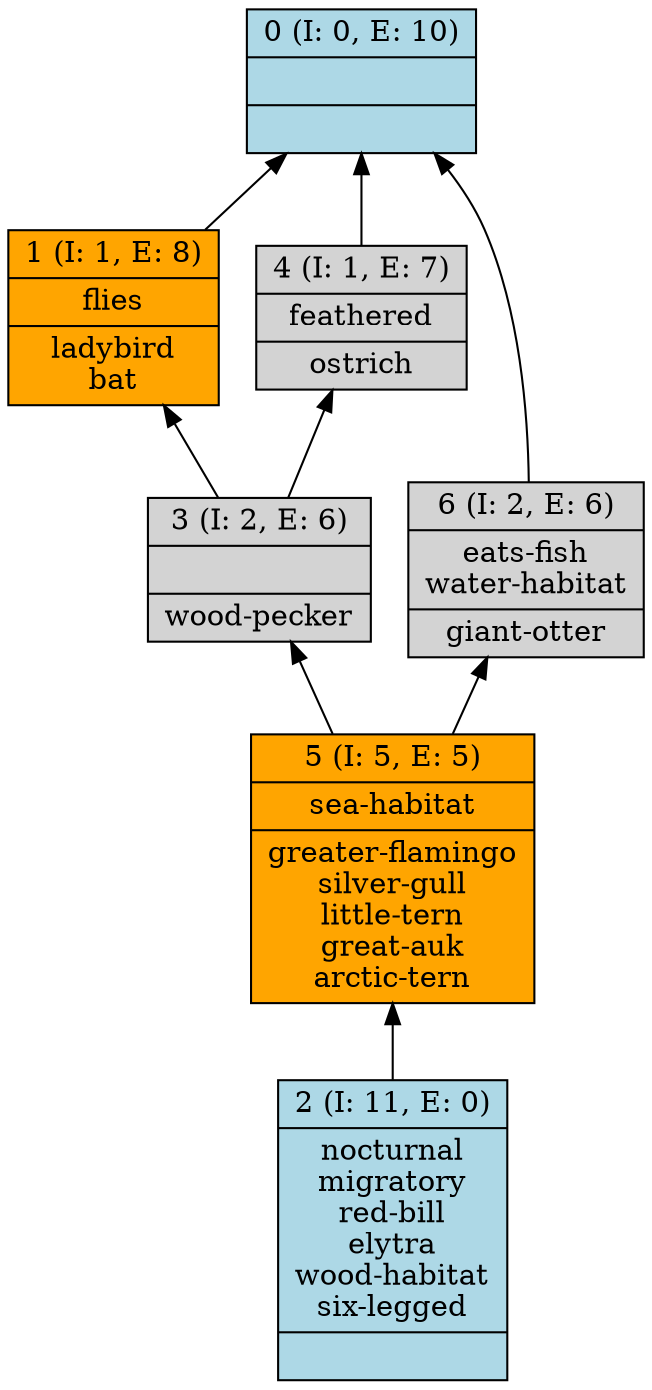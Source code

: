 digraph G { 
	rankdir=BT;
0 [shape=record,style=filled,fillcolor=lightblue,label="{0 (I: 0, E: 10)||}"];
1 [shape=record,style=filled,fillcolor=orange,label="{1 (I: 1, E: 8)|flies\n|ladybird\nbat\n}"];
2 [shape=record,style=filled,fillcolor=lightblue,label="{2 (I: 11, E: 0)|nocturnal\nmigratory\nred-bill\nelytra\nwood-habitat\nsix-legged\n|}"];
3 [shape=record,style=filled,label="{3 (I: 2, E: 6)||wood-pecker\n}"];
4 [shape=record,style=filled,label="{4 (I: 1, E: 7)|feathered\n|ostrich\n}"];
5 [shape=record,style=filled,fillcolor=orange,label="{5 (I: 5, E: 5)|sea-habitat\n|greater-flamingo\nsilver-gull\nlittle-tern\ngreat-auk\narctic-tern\n}"];
6 [shape=record,style=filled,label="{6 (I: 2, E: 6)|eats-fish\nwater-habitat\n|giant-otter\n}"];
	1 -> 0
	2 -> 5
	3 -> 1
	3 -> 4
	4 -> 0
	5 -> 3
	5 -> 6
	6 -> 0
}